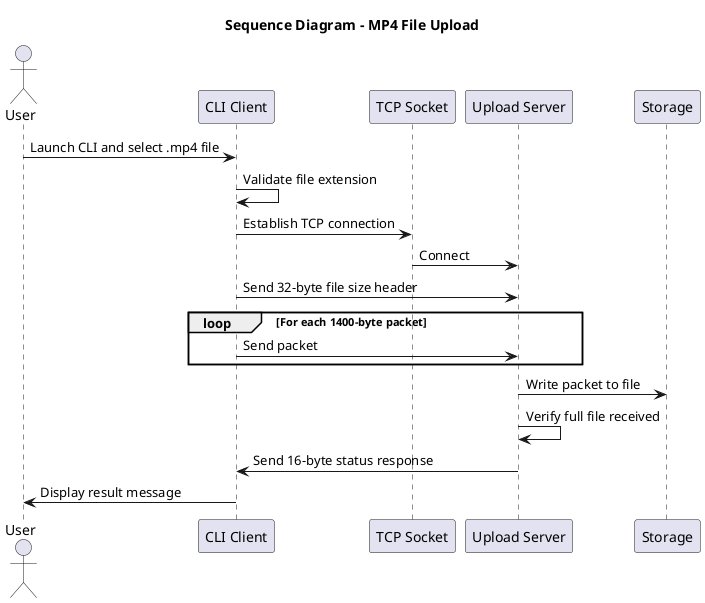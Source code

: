 @startuml
title Sequence Diagram - MP4 File Upload

actor User
participant CLIClient as "CLI Client"
participant TCPSocket as "TCP Socket"
participant Server as "Upload Server"
participant Disk as "Storage"

User -> CLIClient: Launch CLI and select .mp4 file
CLIClient -> CLIClient: Validate file extension
CLIClient -> TCPSocket: Establish TCP connection
TCPSocket -> Server: Connect

CLIClient -> Server: Send 32-byte file size header
loop For each 1400-byte packet
    CLIClient -> Server: Send packet
end

Server -> Disk: Write packet to file

Server -> Server: Verify full file received
Server -> CLIClient: Send 16-byte status response

CLIClient -> User: Display result message

@enduml
